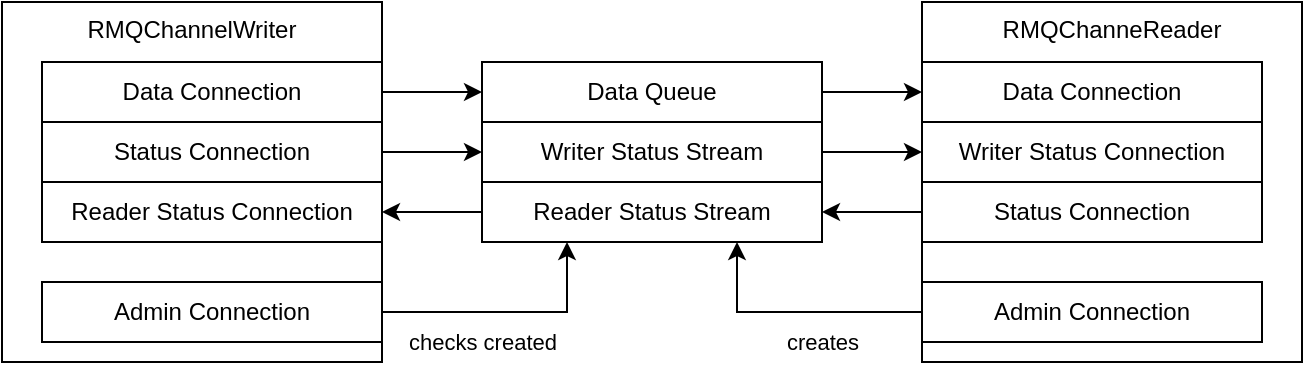<mxfile version="22.1.21" type="device">
  <diagram name="Page-1" id="o64NpprVTSWZZvMz7yd-">
    <mxGraphModel dx="1050" dy="638" grid="1" gridSize="10" guides="1" tooltips="1" connect="1" arrows="1" fold="1" page="1" pageScale="1" pageWidth="3300" pageHeight="4681" math="0" shadow="0">
      <root>
        <mxCell id="0" />
        <mxCell id="1" parent="0" />
        <mxCell id="3XOHIzN-QDrIGu9JBo-n-1" value="RMQChannelWriter" style="rounded=0;whiteSpace=wrap;html=1;verticalAlign=top;" parent="1" vertex="1">
          <mxGeometry x="60" y="70" width="190" height="180" as="geometry" />
        </mxCell>
        <mxCell id="3XOHIzN-QDrIGu9JBo-n-16" style="edgeStyle=orthogonalEdgeStyle;rounded=0;orthogonalLoop=1;jettySize=auto;html=1;entryX=0;entryY=0.5;entryDx=0;entryDy=0;" parent="1" source="3XOHIzN-QDrIGu9JBo-n-2" target="3XOHIzN-QDrIGu9JBo-n-12" edge="1">
          <mxGeometry relative="1" as="geometry" />
        </mxCell>
        <mxCell id="3XOHIzN-QDrIGu9JBo-n-2" value="Status Connection" style="rounded=0;whiteSpace=wrap;html=1;verticalAlign=middle;align=center;" parent="1" vertex="1">
          <mxGeometry x="80" y="130" width="170" height="30" as="geometry" />
        </mxCell>
        <mxCell id="3XOHIzN-QDrIGu9JBo-n-3" value="Reader Status Connection" style="rounded=0;whiteSpace=wrap;html=1;verticalAlign=middle;align=center;" parent="1" vertex="1">
          <mxGeometry x="80" y="160" width="170" height="30" as="geometry" />
        </mxCell>
        <mxCell id="3XOHIzN-QDrIGu9JBo-n-14" style="edgeStyle=orthogonalEdgeStyle;rounded=0;orthogonalLoop=1;jettySize=auto;html=1;entryX=0;entryY=0.5;entryDx=0;entryDy=0;" parent="1" source="3XOHIzN-QDrIGu9JBo-n-4" target="3XOHIzN-QDrIGu9JBo-n-11" edge="1">
          <mxGeometry relative="1" as="geometry" />
        </mxCell>
        <mxCell id="3XOHIzN-QDrIGu9JBo-n-4" value="Data Connection" style="rounded=0;whiteSpace=wrap;html=1;verticalAlign=middle;align=center;" parent="1" vertex="1">
          <mxGeometry x="80" y="100" width="170" height="30" as="geometry" />
        </mxCell>
        <mxCell id="3XOHIzN-QDrIGu9JBo-n-5" value="RMQChanneReader" style="rounded=0;whiteSpace=wrap;html=1;verticalAlign=top;" parent="1" vertex="1">
          <mxGeometry x="520" y="70" width="190" height="180" as="geometry" />
        </mxCell>
        <mxCell id="3XOHIzN-QDrIGu9JBo-n-18" style="edgeStyle=orthogonalEdgeStyle;rounded=0;orthogonalLoop=1;jettySize=auto;html=1;" parent="1" source="3XOHIzN-QDrIGu9JBo-n-6" target="3XOHIzN-QDrIGu9JBo-n-13" edge="1">
          <mxGeometry relative="1" as="geometry" />
        </mxCell>
        <mxCell id="3XOHIzN-QDrIGu9JBo-n-6" value="Status Connection" style="rounded=0;whiteSpace=wrap;html=1;verticalAlign=middle;align=center;" parent="1" vertex="1">
          <mxGeometry x="520" y="160" width="170" height="30" as="geometry" />
        </mxCell>
        <mxCell id="3XOHIzN-QDrIGu9JBo-n-7" value="Writer Status Connection" style="rounded=0;whiteSpace=wrap;html=1;verticalAlign=middle;align=center;" parent="1" vertex="1">
          <mxGeometry x="520" y="130" width="170" height="30" as="geometry" />
        </mxCell>
        <mxCell id="3XOHIzN-QDrIGu9JBo-n-8" value="Data Connection" style="rounded=0;whiteSpace=wrap;html=1;verticalAlign=middle;align=center;" parent="1" vertex="1">
          <mxGeometry x="520" y="100" width="170" height="30" as="geometry" />
        </mxCell>
        <mxCell id="3XOHIzN-QDrIGu9JBo-n-15" style="edgeStyle=orthogonalEdgeStyle;rounded=0;orthogonalLoop=1;jettySize=auto;html=1;entryX=0;entryY=0.5;entryDx=0;entryDy=0;" parent="1" source="3XOHIzN-QDrIGu9JBo-n-11" target="3XOHIzN-QDrIGu9JBo-n-8" edge="1">
          <mxGeometry relative="1" as="geometry" />
        </mxCell>
        <mxCell id="3XOHIzN-QDrIGu9JBo-n-11" value="Data Queue" style="rounded=0;whiteSpace=wrap;html=1;verticalAlign=middle;align=center;" parent="1" vertex="1">
          <mxGeometry x="300" y="100" width="170" height="30" as="geometry" />
        </mxCell>
        <mxCell id="3XOHIzN-QDrIGu9JBo-n-17" style="edgeStyle=orthogonalEdgeStyle;rounded=0;orthogonalLoop=1;jettySize=auto;html=1;entryX=0;entryY=0.5;entryDx=0;entryDy=0;" parent="1" source="3XOHIzN-QDrIGu9JBo-n-12" target="3XOHIzN-QDrIGu9JBo-n-7" edge="1">
          <mxGeometry relative="1" as="geometry" />
        </mxCell>
        <mxCell id="3XOHIzN-QDrIGu9JBo-n-12" value="Writer Status Stream" style="rounded=0;whiteSpace=wrap;html=1;verticalAlign=middle;align=center;" parent="1" vertex="1">
          <mxGeometry x="300" y="130" width="170" height="30" as="geometry" />
        </mxCell>
        <mxCell id="3XOHIzN-QDrIGu9JBo-n-19" style="edgeStyle=orthogonalEdgeStyle;rounded=0;orthogonalLoop=1;jettySize=auto;html=1;entryX=1;entryY=0.5;entryDx=0;entryDy=0;" parent="1" source="3XOHIzN-QDrIGu9JBo-n-13" target="3XOHIzN-QDrIGu9JBo-n-3" edge="1">
          <mxGeometry relative="1" as="geometry" />
        </mxCell>
        <mxCell id="3XOHIzN-QDrIGu9JBo-n-13" value="Reader Status Stream" style="rounded=0;whiteSpace=wrap;html=1;verticalAlign=middle;align=center;" parent="1" vertex="1">
          <mxGeometry x="300" y="160" width="170" height="30" as="geometry" />
        </mxCell>
        <mxCell id="3XOHIzN-QDrIGu9JBo-n-23" value="creates" style="edgeStyle=orthogonalEdgeStyle;rounded=0;orthogonalLoop=1;jettySize=auto;html=1;entryX=0.75;entryY=1;entryDx=0;entryDy=0;" parent="1" source="3XOHIzN-QDrIGu9JBo-n-21" target="3XOHIzN-QDrIGu9JBo-n-13" edge="1">
          <mxGeometry x="-0.216" y="15" relative="1" as="geometry">
            <mxPoint as="offset" />
          </mxGeometry>
        </mxCell>
        <mxCell id="3XOHIzN-QDrIGu9JBo-n-21" value="Admin Connection" style="rounded=0;whiteSpace=wrap;html=1;verticalAlign=middle;align=center;" parent="1" vertex="1">
          <mxGeometry x="520" y="210" width="170" height="30" as="geometry" />
        </mxCell>
        <mxCell id="3XOHIzN-QDrIGu9JBo-n-24" value="checks created" style="edgeStyle=orthogonalEdgeStyle;rounded=0;orthogonalLoop=1;jettySize=auto;html=1;entryX=0.25;entryY=1;entryDx=0;entryDy=0;" parent="1" source="3XOHIzN-QDrIGu9JBo-n-22" target="3XOHIzN-QDrIGu9JBo-n-13" edge="1">
          <mxGeometry x="-0.216" y="-15" relative="1" as="geometry">
            <mxPoint as="offset" />
          </mxGeometry>
        </mxCell>
        <mxCell id="3XOHIzN-QDrIGu9JBo-n-22" value="Admin Connection" style="rounded=0;whiteSpace=wrap;html=1;verticalAlign=middle;align=center;" parent="1" vertex="1">
          <mxGeometry x="80" y="210" width="170" height="30" as="geometry" />
        </mxCell>
      </root>
    </mxGraphModel>
  </diagram>
</mxfile>
